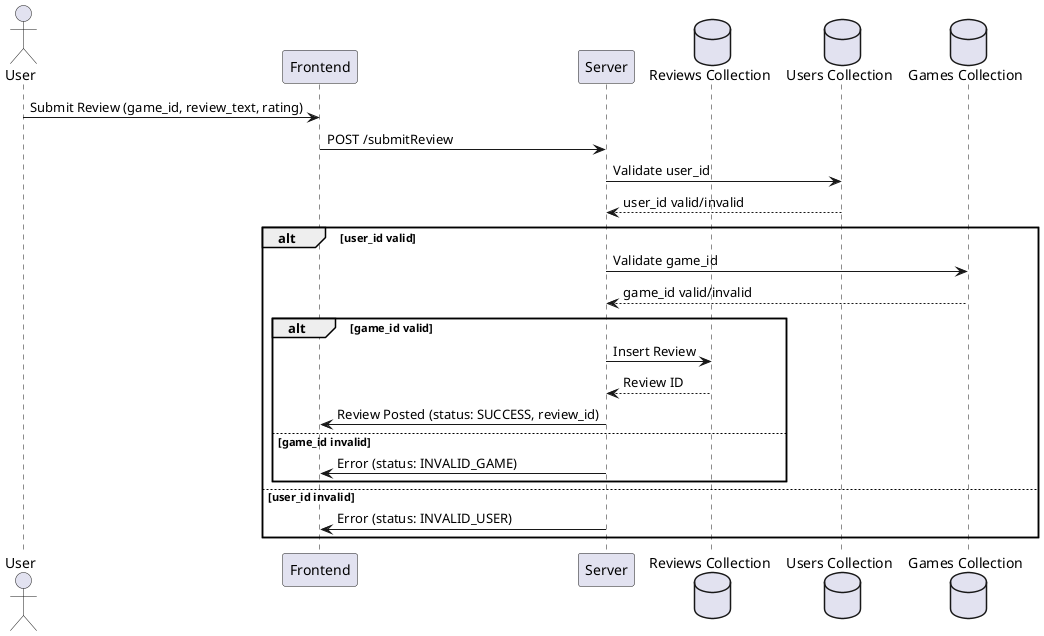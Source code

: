 @startuml Review Posting Process
actor User
participant "Frontend" as Frontend
participant "Server" as Server
database "Reviews Collection" as Reviews
database "Users Collection" as Users
database "Games Collection" as Games

User -> Frontend: Submit Review (game_id, review_text, rating)
Frontend -> Server: POST /submitReview
Server -> Users: Validate user_id
Users --> Server: user_id valid/invalid
alt user_id valid
    Server -> Games: Validate game_id
    Games --> Server: game_id valid/invalid
    alt game_id valid
        Server -> Reviews: Insert Review
        Reviews --> Server: Review ID
        Server -> Frontend: Review Posted (status: SUCCESS, review_id)
    else game_id invalid
        Server -> Frontend: Error (status: INVALID_GAME)
    end
else user_id invalid
    Server -> Frontend: Error (status: INVALID_USER)
end
@enduml
